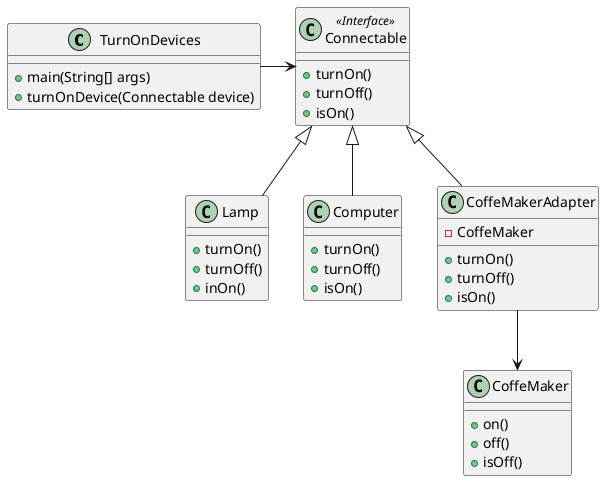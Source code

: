 @startuml TurnOnDevicesAdapter

Class TurnOnDevices {
    +main(String[] args)
    +turnOnDevice(Connectable device)    
}

class Connectable <<Interface>>{
    +turnOn()
    +turnOff()
    +isOn()
}

class Lamp {
    +turnOn()
    +turnOff()
    +inOn()
}

class Computer {
    +turnOn()
    +turnOff()
    +isOn()
}

class CoffeMaker {
    +on()
    +off()
    +isOff()
}

class CoffeMakerAdapter{
    -CoffeMaker
    +turnOn()
    +turnOff()
    +isOn()
}
TurnOnDevices -> Connectable
Connectable <|-d- Lamp
Connectable <|-d- Computer
Connectable <|-d- CoffeMakerAdapter
CoffeMakerAdapter -d-> CoffeMaker

@enduml
